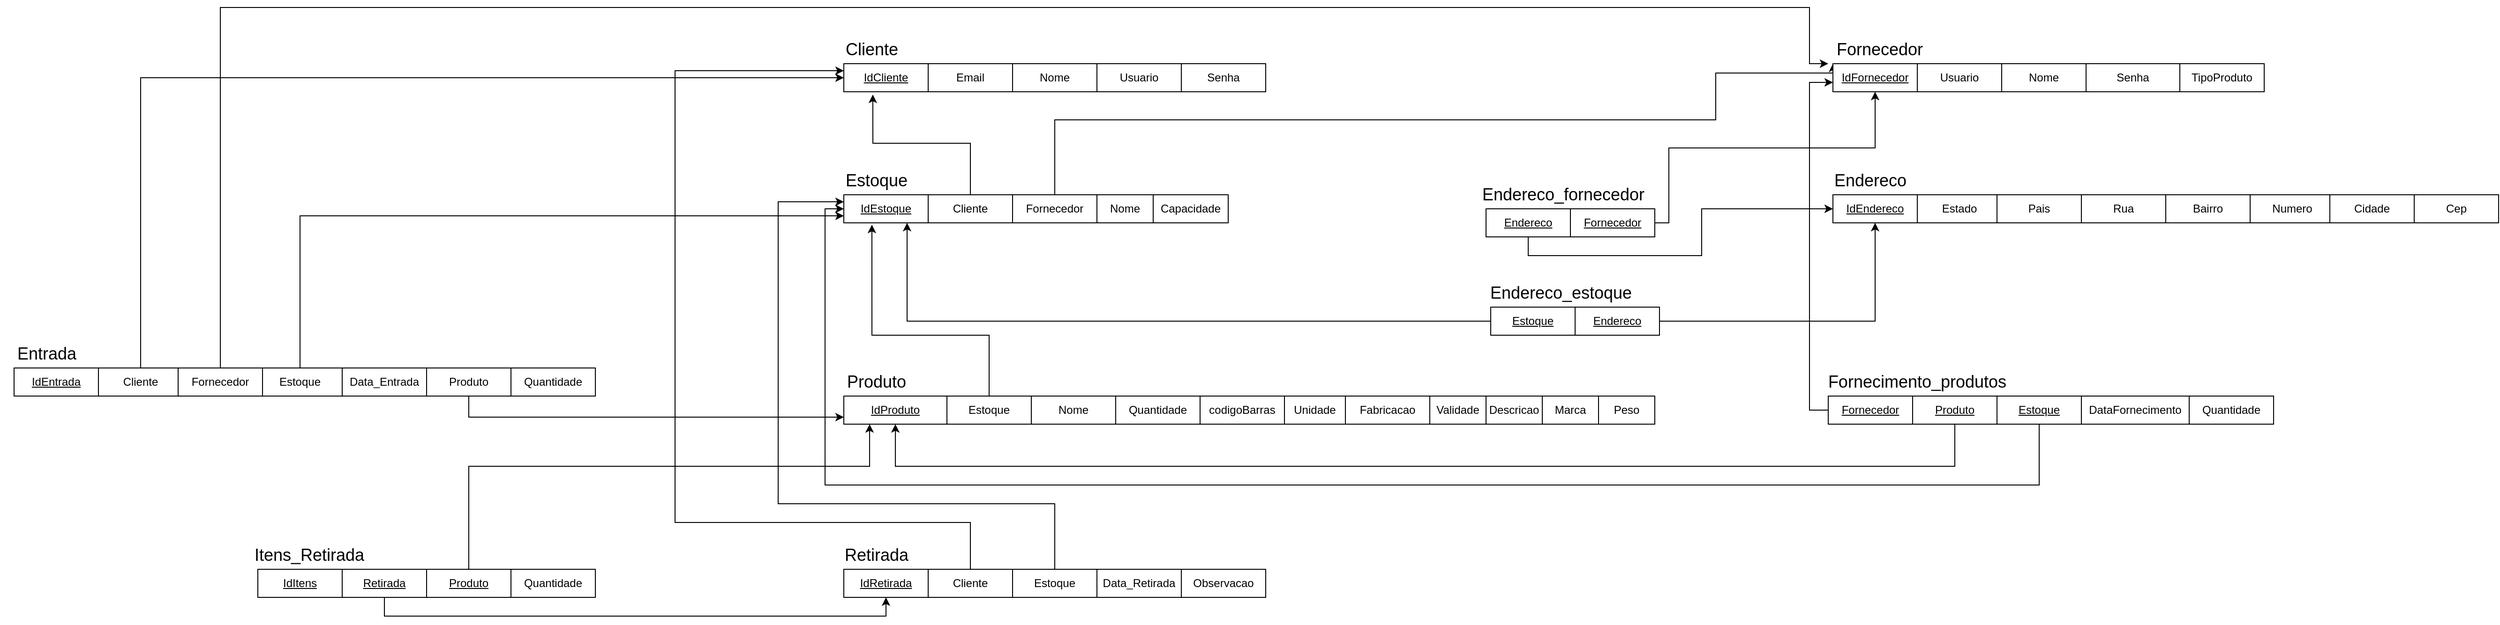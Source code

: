 <mxfile version="17.4.1" type="device"><diagram id="R2lEEEUBdFMjLlhIrx00" name="Page-1"><mxGraphModel dx="1958" dy="450" grid="1" gridSize="10" guides="1" tooltips="1" connect="1" arrows="1" fold="1" page="1" pageScale="1" pageWidth="850" pageHeight="1100" math="0" shadow="0" extFonts="Permanent Marker^https://fonts.googleapis.com/css?family=Permanent+Marker"><root><mxCell id="0"/><mxCell id="1" parent="0"/><mxCell id="tUyxJOWkCWkyIacpQDSF-2" value="&lt;u&gt;IdCliente&lt;/u&gt;" style="rounded=0;whiteSpace=wrap;html=1;" parent="1" vertex="1"><mxGeometry x="70" y="120" width="90" height="30" as="geometry"/></mxCell><mxCell id="tUyxJOWkCWkyIacpQDSF-4" value="&lt;font style=&quot;font-size: 18px&quot;&gt;Cliente&lt;br&gt;&lt;/font&gt;" style="text;html=1;strokeColor=none;fillColor=none;align=center;verticalAlign=middle;whiteSpace=wrap;rounded=0;" parent="1" vertex="1"><mxGeometry x="50" y="90" width="100" height="30" as="geometry"/></mxCell><mxCell id="tUyxJOWkCWkyIacpQDSF-8" value="Telefone" style="rounded=0;whiteSpace=wrap;html=1;" parent="1" vertex="1"><mxGeometry x="250" y="120" width="90" height="30" as="geometry"/></mxCell><mxCell id="tUyxJOWkCWkyIacpQDSF-9" value="Senha" style="rounded=0;whiteSpace=wrap;html=1;" parent="1" vertex="1"><mxGeometry x="430" y="120" width="90" height="30" as="geometry"/></mxCell><mxCell id="tUyxJOWkCWkyIacpQDSF-12" value="&lt;u&gt;IdEstoque&lt;/u&gt;" style="rounded=0;whiteSpace=wrap;html=1;" parent="1" vertex="1"><mxGeometry x="70" y="260" width="90" height="30" as="geometry"/></mxCell><mxCell id="tUyxJOWkCWkyIacpQDSF-13" value="&lt;font style=&quot;font-size: 18px&quot;&gt;Estoque&lt;/font&gt;" style="text;html=1;strokeColor=none;fillColor=none;align=center;verticalAlign=middle;whiteSpace=wrap;rounded=0;" parent="1" vertex="1"><mxGeometry x="55" y="230" width="100" height="30" as="geometry"/></mxCell><mxCell id="Jt7vsAdgIKNJyT_0Ymr9-55" style="edgeStyle=orthogonalEdgeStyle;rounded=0;orthogonalLoop=1;jettySize=auto;html=1;exitX=0.5;exitY=0;exitDx=0;exitDy=0;entryX=0;entryY=1;entryDx=0;entryDy=0;" parent="1" source="tUyxJOWkCWkyIacpQDSF-14" target="tUyxJOWkCWkyIacpQDSF-23" edge="1"><mxGeometry relative="1" as="geometry"><Array as="points"><mxPoint x="295" y="180"/><mxPoint x="1000" y="180"/><mxPoint x="1000" y="130"/><mxPoint x="1125" y="130"/></Array></mxGeometry></mxCell><mxCell id="tUyxJOWkCWkyIacpQDSF-14" value="Fornecedor" style="rounded=0;whiteSpace=wrap;html=1;" parent="1" vertex="1"><mxGeometry x="250" y="260" width="90" height="30" as="geometry"/></mxCell><mxCell id="tUyxJOWkCWkyIacpQDSF-20" value="Estado" style="rounded=0;whiteSpace=wrap;html=1;" parent="1" vertex="1"><mxGeometry x="1215" y="260" width="90" height="30" as="geometry"/></mxCell><mxCell id="tUyxJOWkCWkyIacpQDSF-21" value="Pais" style="rounded=0;whiteSpace=wrap;html=1;" parent="1" vertex="1"><mxGeometry x="1300" y="260" width="90" height="30" as="geometry"/></mxCell><mxCell id="tUyxJOWkCWkyIacpQDSF-22" value="&lt;u&gt;IdFornecedor&lt;/u&gt;" style="rounded=0;whiteSpace=wrap;html=1;" parent="1" vertex="1"><mxGeometry x="1125" y="120" width="90" height="30" as="geometry"/></mxCell><mxCell id="tUyxJOWkCWkyIacpQDSF-23" value="&lt;font style=&quot;font-size: 18px&quot;&gt;Fornecedor&lt;/font&gt;" style="text;html=1;strokeColor=none;fillColor=none;align=center;verticalAlign=middle;whiteSpace=wrap;rounded=0;" parent="1" vertex="1"><mxGeometry x="1125" y="90" width="100" height="30" as="geometry"/></mxCell><mxCell id="tUyxJOWkCWkyIacpQDSF-24" value="Usuario" style="rounded=0;whiteSpace=wrap;html=1;" parent="1" vertex="1"><mxGeometry x="1215" y="120" width="90" height="30" as="geometry"/></mxCell><mxCell id="tUyxJOWkCWkyIacpQDSF-25" value="Senha" style="rounded=0;whiteSpace=wrap;html=1;" parent="1" vertex="1"><mxGeometry x="1395" y="120" width="100" height="30" as="geometry"/></mxCell><mxCell id="tUyxJOWkCWkyIacpQDSF-26" value="TipoProduto" style="rounded=0;whiteSpace=wrap;html=1;" parent="1" vertex="1"><mxGeometry x="1495" y="120" width="90" height="30" as="geometry"/></mxCell><mxCell id="tUyxJOWkCWkyIacpQDSF-27" value="DataFornecimento" style="rounded=0;whiteSpace=wrap;html=1;" parent="1" vertex="1"><mxGeometry x="1390" y="475" width="115" height="30" as="geometry"/></mxCell><mxCell id="tUyxJOWkCWkyIacpQDSF-29" value="Nome" style="rounded=0;whiteSpace=wrap;html=1;" parent="1" vertex="1"><mxGeometry x="1305" y="120" width="90" height="30" as="geometry"/></mxCell><mxCell id="tUyxJOWkCWkyIacpQDSF-30" value="&lt;font style=&quot;font-size: 18px&quot;&gt;Fornecimento_produtos&lt;br&gt;&lt;/font&gt;" style="text;html=1;strokeColor=none;fillColor=none;align=center;verticalAlign=middle;whiteSpace=wrap;rounded=0;" parent="1" vertex="1"><mxGeometry x="1105" y="445" width="220" height="30" as="geometry"/></mxCell><mxCell id="Jt7vsAdgIKNJyT_0Ymr9-50" style="edgeStyle=orthogonalEdgeStyle;rounded=0;orthogonalLoop=1;jettySize=auto;html=1;exitX=0;exitY=0.5;exitDx=0;exitDy=0;" parent="1" source="tUyxJOWkCWkyIacpQDSF-31" edge="1"><mxGeometry relative="1" as="geometry"><mxPoint x="1125" y="140" as="targetPoint"/><Array as="points"><mxPoint x="1100" y="490"/><mxPoint x="1100" y="140"/></Array></mxGeometry></mxCell><mxCell id="tUyxJOWkCWkyIacpQDSF-31" value="&lt;u&gt;Fornecedor&lt;/u&gt;" style="rounded=0;whiteSpace=wrap;html=1;" parent="1" vertex="1"><mxGeometry x="1120" y="475" width="90" height="30" as="geometry"/></mxCell><mxCell id="Jt7vsAdgIKNJyT_0Ymr9-47" style="edgeStyle=orthogonalEdgeStyle;rounded=0;orthogonalLoop=1;jettySize=auto;html=1;exitX=0.5;exitY=1;exitDx=0;exitDy=0;entryX=0.5;entryY=1;entryDx=0;entryDy=0;" parent="1" source="tUyxJOWkCWkyIacpQDSF-32" target="tUyxJOWkCWkyIacpQDSF-57" edge="1"><mxGeometry relative="1" as="geometry"><Array as="points"><mxPoint x="1255" y="550"/><mxPoint x="125" y="550"/></Array></mxGeometry></mxCell><mxCell id="tUyxJOWkCWkyIacpQDSF-32" value="&lt;u&gt;Produto&lt;/u&gt;" style="rounded=0;whiteSpace=wrap;html=1;" parent="1" vertex="1"><mxGeometry x="1210" y="475" width="90" height="30" as="geometry"/></mxCell><mxCell id="tUyxJOWkCWkyIacpQDSF-33" value="Quantidade" style="rounded=0;whiteSpace=wrap;html=1;" parent="1" vertex="1"><mxGeometry x="1505" y="475" width="90" height="30" as="geometry"/></mxCell><mxCell id="tUyxJOWkCWkyIacpQDSF-36" value="Email" style="rounded=0;whiteSpace=wrap;html=1;" parent="1" vertex="1"><mxGeometry x="160" y="120" width="90" height="30" as="geometry"/></mxCell><mxCell id="Jt7vsAdgIKNJyT_0Ymr9-37" style="edgeStyle=orthogonalEdgeStyle;rounded=0;orthogonalLoop=1;jettySize=auto;html=1;exitX=0.5;exitY=0;exitDx=0;exitDy=0;entryX=0.344;entryY=1.1;entryDx=0;entryDy=0;entryPerimeter=0;" parent="1" source="tUyxJOWkCWkyIacpQDSF-38" target="tUyxJOWkCWkyIacpQDSF-2" edge="1"><mxGeometry relative="1" as="geometry"/></mxCell><mxCell id="tUyxJOWkCWkyIacpQDSF-38" value="Cliente" style="rounded=0;whiteSpace=wrap;html=1;" parent="1" vertex="1"><mxGeometry x="160" y="260" width="90" height="30" as="geometry"/></mxCell><mxCell id="tUyxJOWkCWkyIacpQDSF-44" value="Quantidade" style="rounded=0;whiteSpace=wrap;html=1;" parent="1" vertex="1"><mxGeometry x="360" y="475" width="90" height="30" as="geometry"/></mxCell><mxCell id="tUyxJOWkCWkyIacpQDSF-45" value="&lt;font style=&quot;font-size: 18px&quot;&gt;Produto&lt;br&gt;&lt;/font&gt;" style="text;html=1;strokeColor=none;fillColor=none;align=center;verticalAlign=middle;whiteSpace=wrap;rounded=0;" parent="1" vertex="1"><mxGeometry x="65" y="445" width="80" height="30" as="geometry"/></mxCell><mxCell id="Jt7vsAdgIKNJyT_0Ymr9-45" style="edgeStyle=orthogonalEdgeStyle;rounded=0;orthogonalLoop=1;jettySize=auto;html=1;exitX=0.5;exitY=0;exitDx=0;exitDy=0;entryX=0.333;entryY=1.067;entryDx=0;entryDy=0;entryPerimeter=0;" parent="1" source="tUyxJOWkCWkyIacpQDSF-46" target="tUyxJOWkCWkyIacpQDSF-12" edge="1"><mxGeometry relative="1" as="geometry"><Array as="points"><mxPoint x="225" y="410"/><mxPoint x="100" y="410"/></Array></mxGeometry></mxCell><mxCell id="tUyxJOWkCWkyIacpQDSF-46" value="Estoque" style="rounded=0;whiteSpace=wrap;html=1;" parent="1" vertex="1"><mxGeometry x="180" y="475" width="90" height="30" as="geometry"/></mxCell><mxCell id="tUyxJOWkCWkyIacpQDSF-47" value="Nome" style="rounded=0;whiteSpace=wrap;html=1;" parent="1" vertex="1"><mxGeometry x="270" y="475" width="90" height="30" as="geometry"/></mxCell><mxCell id="tUyxJOWkCWkyIacpQDSF-57" value="&lt;u&gt;IdProduto&lt;/u&gt;" style="rounded=0;whiteSpace=wrap;html=1;" parent="1" vertex="1"><mxGeometry x="70" y="475" width="110" height="30" as="geometry"/></mxCell><mxCell id="tUyxJOWkCWkyIacpQDSF-68" value="Estado" style="rounded=0;whiteSpace=wrap;html=1;" parent="1" vertex="1"><mxGeometry x="1215" y="260" width="90" height="30" as="geometry"/></mxCell><mxCell id="JjJyZn63x57A14R5w8kf-1" value="Nome" style="rounded=0;whiteSpace=wrap;html=1;" parent="1" vertex="1"><mxGeometry x="250" y="120" width="90" height="30" as="geometry"/></mxCell><mxCell id="JjJyZn63x57A14R5w8kf-2" value="Usuario" style="rounded=0;whiteSpace=wrap;html=1;" parent="1" vertex="1"><mxGeometry x="340" y="120" width="90" height="30" as="geometry"/></mxCell><mxCell id="Jt7vsAdgIKNJyT_0Ymr9-1" value="Rua" style="rounded=0;whiteSpace=wrap;html=1;" parent="1" vertex="1"><mxGeometry x="1390" y="260" width="90" height="30" as="geometry"/></mxCell><mxCell id="Jt7vsAdgIKNJyT_0Ymr9-2" value="Bairro" style="rounded=0;whiteSpace=wrap;html=1;" parent="1" vertex="1"><mxGeometry x="1480" y="260" width="90" height="30" as="geometry"/></mxCell><mxCell id="Jt7vsAdgIKNJyT_0Ymr9-3" value="Numero" style="rounded=0;whiteSpace=wrap;html=1;" parent="1" vertex="1"><mxGeometry x="1570" y="260" width="90" height="30" as="geometry"/></mxCell><mxCell id="Jt7vsAdgIKNJyT_0Ymr9-4" value="Cidade" style="rounded=0;whiteSpace=wrap;html=1;" parent="1" vertex="1"><mxGeometry x="1655" y="260" width="90" height="30" as="geometry"/></mxCell><mxCell id="Jt7vsAdgIKNJyT_0Ymr9-5" value="Cep" style="rounded=0;whiteSpace=wrap;html=1;" parent="1" vertex="1"><mxGeometry x="1745" y="260" width="90" height="30" as="geometry"/></mxCell><mxCell id="Jt7vsAdgIKNJyT_0Ymr9-9" value="Estado" style="rounded=0;whiteSpace=wrap;html=1;" parent="1" vertex="1"><mxGeometry x="1215" y="260" width="90" height="30" as="geometry"/></mxCell><mxCell id="Jt7vsAdgIKNJyT_0Ymr9-10" value="Pais" style="rounded=0;whiteSpace=wrap;html=1;" parent="1" vertex="1"><mxGeometry x="1300" y="260" width="90" height="30" as="geometry"/></mxCell><mxCell id="Jt7vsAdgIKNJyT_0Ymr9-11" value="&lt;u&gt;IdEndereco&lt;/u&gt;" style="rounded=0;whiteSpace=wrap;html=1;" parent="1" vertex="1"><mxGeometry x="1125" y="260" width="90" height="30" as="geometry"/></mxCell><mxCell id="Jt7vsAdgIKNJyT_0Ymr9-12" value="&lt;font style=&quot;font-size: 18px&quot;&gt;Endereco&lt;/font&gt;" style="text;html=1;strokeColor=none;fillColor=none;align=center;verticalAlign=middle;whiteSpace=wrap;rounded=0;" parent="1" vertex="1"><mxGeometry x="1135" y="230" width="60" height="30" as="geometry"/></mxCell><mxCell id="Jt7vsAdgIKNJyT_0Ymr9-14" value="Estado" style="rounded=0;whiteSpace=wrap;html=1;" parent="1" vertex="1"><mxGeometry x="1215" y="260" width="90" height="30" as="geometry"/></mxCell><mxCell id="Jt7vsAdgIKNJyT_0Ymr9-15" value="Pais" style="rounded=0;whiteSpace=wrap;html=1;" parent="1" vertex="1"><mxGeometry x="1300" y="260" width="90" height="30" as="geometry"/></mxCell><mxCell id="Jt7vsAdgIKNJyT_0Ymr9-16" value="Bairro" style="rounded=0;whiteSpace=wrap;html=1;" parent="1" vertex="1"><mxGeometry x="1480" y="260" width="90" height="30" as="geometry"/></mxCell><mxCell id="Jt7vsAdgIKNJyT_0Ymr9-19" value="codigoBarras" style="rounded=0;whiteSpace=wrap;html=1;" parent="1" vertex="1"><mxGeometry x="450" y="475" width="90" height="30" as="geometry"/></mxCell><mxCell id="Jt7vsAdgIKNJyT_0Ymr9-20" value="Unidade" style="rounded=0;whiteSpace=wrap;html=1;" parent="1" vertex="1"><mxGeometry x="540" y="475" width="65" height="30" as="geometry"/></mxCell><mxCell id="Jt7vsAdgIKNJyT_0Ymr9-21" value="Fabricacao" style="rounded=0;whiteSpace=wrap;html=1;" parent="1" vertex="1"><mxGeometry x="605" y="475" width="90" height="30" as="geometry"/></mxCell><mxCell id="Jt7vsAdgIKNJyT_0Ymr9-22" value="Validade" style="rounded=0;whiteSpace=wrap;html=1;" parent="1" vertex="1"><mxGeometry x="695" y="475" width="60" height="30" as="geometry"/></mxCell><mxCell id="Jt7vsAdgIKNJyT_0Ymr9-23" value="Descricao" style="rounded=0;whiteSpace=wrap;html=1;" parent="1" vertex="1"><mxGeometry x="755" y="475" width="60" height="30" as="geometry"/></mxCell><mxCell id="Jt7vsAdgIKNJyT_0Ymr9-24" value="Marca" style="rounded=0;whiteSpace=wrap;html=1;" parent="1" vertex="1"><mxGeometry x="815" y="475" width="60" height="30" as="geometry"/></mxCell><mxCell id="Jt7vsAdgIKNJyT_0Ymr9-25" value="Peso" style="rounded=0;whiteSpace=wrap;html=1;" parent="1" vertex="1"><mxGeometry x="875" y="475" width="60" height="30" as="geometry"/></mxCell><mxCell id="EiQkcS5JCDMW3QNPUQI9-1" style="edgeStyle=orthogonalEdgeStyle;rounded=0;orthogonalLoop=1;jettySize=auto;html=1;exitX=0.5;exitY=1;exitDx=0;exitDy=0;entryX=0;entryY=0.5;entryDx=0;entryDy=0;" parent="1" source="Jt7vsAdgIKNJyT_0Ymr9-26" target="tUyxJOWkCWkyIacpQDSF-12" edge="1"><mxGeometry relative="1" as="geometry"><Array as="points"><mxPoint x="1345" y="570"/><mxPoint x="50" y="570"/><mxPoint x="50" y="275"/></Array></mxGeometry></mxCell><mxCell id="Jt7vsAdgIKNJyT_0Ymr9-26" value="&lt;u&gt;Estoque&lt;/u&gt;" style="rounded=0;whiteSpace=wrap;html=1;" parent="1" vertex="1"><mxGeometry x="1300" y="475" width="90" height="30" as="geometry"/></mxCell><mxCell id="Jt7vsAdgIKNJyT_0Ymr9-44" style="edgeStyle=orthogonalEdgeStyle;rounded=0;orthogonalLoop=1;jettySize=auto;html=1;exitX=0;exitY=0.5;exitDx=0;exitDy=0;entryX=0.75;entryY=1;entryDx=0;entryDy=0;" parent="1" source="Jt7vsAdgIKNJyT_0Ymr9-27" target="tUyxJOWkCWkyIacpQDSF-12" edge="1"><mxGeometry relative="1" as="geometry"/></mxCell><mxCell id="Jt7vsAdgIKNJyT_0Ymr9-27" value="&lt;u&gt;Estoque&lt;/u&gt;" style="rounded=0;whiteSpace=wrap;html=1;" parent="1" vertex="1"><mxGeometry x="760" y="380" width="90" height="30" as="geometry"/></mxCell><mxCell id="Jt7vsAdgIKNJyT_0Ymr9-28" value="&lt;font style=&quot;font-size: 18px&quot;&gt;Endereco_estoque&lt;/font&gt;" style="text;html=1;strokeColor=none;fillColor=none;align=center;verticalAlign=middle;whiteSpace=wrap;rounded=0;" parent="1" vertex="1"><mxGeometry x="785" y="350" width="100" height="30" as="geometry"/></mxCell><mxCell id="Jt7vsAdgIKNJyT_0Ymr9-49" style="edgeStyle=orthogonalEdgeStyle;rounded=0;orthogonalLoop=1;jettySize=auto;html=1;exitX=1;exitY=0.5;exitDx=0;exitDy=0;entryX=0.5;entryY=1;entryDx=0;entryDy=0;" parent="1" source="Jt7vsAdgIKNJyT_0Ymr9-30" target="Jt7vsAdgIKNJyT_0Ymr9-11" edge="1"><mxGeometry relative="1" as="geometry"/></mxCell><mxCell id="Jt7vsAdgIKNJyT_0Ymr9-30" value="&lt;u&gt;Endereco&lt;/u&gt;" style="rounded=0;whiteSpace=wrap;html=1;" parent="1" vertex="1"><mxGeometry x="850" y="380" width="90" height="30" as="geometry"/></mxCell><mxCell id="Jt7vsAdgIKNJyT_0Ymr9-57" style="edgeStyle=orthogonalEdgeStyle;rounded=0;orthogonalLoop=1;jettySize=auto;html=1;exitX=0.5;exitY=1;exitDx=0;exitDy=0;entryX=0;entryY=0.5;entryDx=0;entryDy=0;" parent="1" source="Jt7vsAdgIKNJyT_0Ymr9-31" target="Jt7vsAdgIKNJyT_0Ymr9-11" edge="1"><mxGeometry relative="1" as="geometry"/></mxCell><mxCell id="Jt7vsAdgIKNJyT_0Ymr9-31" value="&lt;u&gt;Endereco&lt;/u&gt;" style="rounded=0;whiteSpace=wrap;html=1;" parent="1" vertex="1"><mxGeometry x="755" y="275" width="90" height="30" as="geometry"/></mxCell><mxCell id="Jt7vsAdgIKNJyT_0Ymr9-32" value="&lt;font style=&quot;font-size: 18px&quot;&gt;Endereco_fornecedor&lt;/font&gt;" style="text;html=1;strokeColor=none;fillColor=none;align=center;verticalAlign=middle;whiteSpace=wrap;rounded=0;" parent="1" vertex="1"><mxGeometry x="790" y="245" width="95" height="30" as="geometry"/></mxCell><mxCell id="Jt7vsAdgIKNJyT_0Ymr9-56" style="edgeStyle=orthogonalEdgeStyle;rounded=0;orthogonalLoop=1;jettySize=auto;html=1;exitX=1;exitY=0.5;exitDx=0;exitDy=0;entryX=0.5;entryY=1;entryDx=0;entryDy=0;" parent="1" source="Jt7vsAdgIKNJyT_0Ymr9-33" target="tUyxJOWkCWkyIacpQDSF-22" edge="1"><mxGeometry relative="1" as="geometry"><Array as="points"><mxPoint x="950" y="290"/><mxPoint x="950" y="210"/><mxPoint x="1170" y="210"/></Array></mxGeometry></mxCell><mxCell id="Jt7vsAdgIKNJyT_0Ymr9-33" value="&lt;u&gt;Fornecedor&lt;/u&gt;" style="rounded=0;whiteSpace=wrap;html=1;" parent="1" vertex="1"><mxGeometry x="845" y="275" width="90" height="30" as="geometry"/></mxCell><mxCell id="Jt7vsAdgIKNJyT_0Ymr9-34" value="Nome" style="rounded=0;whiteSpace=wrap;html=1;" parent="1" vertex="1"><mxGeometry x="340" y="260" width="60" height="30" as="geometry"/></mxCell><mxCell id="Jt7vsAdgIKNJyT_0Ymr9-35" value="Capacidade" style="rounded=0;whiteSpace=wrap;html=1;" parent="1" vertex="1"><mxGeometry x="400" y="260" width="80" height="30" as="geometry"/></mxCell><mxCell id="6sxcFiGtws0jymwEgpJq-1" value="&lt;u&gt;IdRetirada&lt;br&gt;&lt;/u&gt;" style="rounded=0;whiteSpace=wrap;html=1;" parent="1" vertex="1"><mxGeometry x="70" y="660" width="90" height="30" as="geometry"/></mxCell><mxCell id="6sxcFiGtws0jymwEgpJq-2" value="&lt;font style=&quot;font-size: 18px&quot;&gt;Retirada&lt;br&gt;&lt;/font&gt;" style="text;html=1;strokeColor=none;fillColor=none;align=center;verticalAlign=middle;whiteSpace=wrap;rounded=0;" parent="1" vertex="1"><mxGeometry x="55" y="630" width="100" height="30" as="geometry"/></mxCell><mxCell id="6sxcFiGtws0jymwEgpJq-31" style="edgeStyle=orthogonalEdgeStyle;rounded=0;orthogonalLoop=1;jettySize=auto;html=1;exitX=0.5;exitY=0;exitDx=0;exitDy=0;entryX=0;entryY=0.25;entryDx=0;entryDy=0;" parent="1" source="6sxcFiGtws0jymwEgpJq-3" target="tUyxJOWkCWkyIacpQDSF-12" edge="1"><mxGeometry relative="1" as="geometry"><Array as="points"><mxPoint x="295" y="590"/><mxPoint y="590"/><mxPoint y="268"/></Array></mxGeometry></mxCell><mxCell id="6sxcFiGtws0jymwEgpJq-3" value="Estoque" style="rounded=0;whiteSpace=wrap;html=1;" parent="1" vertex="1"><mxGeometry x="250" y="660" width="90" height="30" as="geometry"/></mxCell><mxCell id="6sxcFiGtws0jymwEgpJq-30" style="edgeStyle=orthogonalEdgeStyle;rounded=0;orthogonalLoop=1;jettySize=auto;html=1;exitX=0.5;exitY=0;exitDx=0;exitDy=0;entryX=0;entryY=0.25;entryDx=0;entryDy=0;" parent="1" source="6sxcFiGtws0jymwEgpJq-4" target="tUyxJOWkCWkyIacpQDSF-2" edge="1"><mxGeometry relative="1" as="geometry"><Array as="points"><mxPoint x="205" y="610"/><mxPoint x="-110" y="610"/><mxPoint x="-110" y="128"/></Array></mxGeometry></mxCell><mxCell id="6sxcFiGtws0jymwEgpJq-4" value="Cliente" style="rounded=0;whiteSpace=wrap;html=1;" parent="1" vertex="1"><mxGeometry x="160" y="660" width="90" height="30" as="geometry"/></mxCell><mxCell id="6sxcFiGtws0jymwEgpJq-5" value="Data_Retirada" style="rounded=0;whiteSpace=wrap;html=1;" parent="1" vertex="1"><mxGeometry x="340" y="660" width="90" height="30" as="geometry"/></mxCell><mxCell id="6sxcFiGtws0jymwEgpJq-6" value="Observacao" style="rounded=0;whiteSpace=wrap;html=1;" parent="1" vertex="1"><mxGeometry x="430" y="660" width="90" height="30" as="geometry"/></mxCell><mxCell id="6sxcFiGtws0jymwEgpJq-21" value="&lt;u&gt;IdItens&lt;br&gt;&lt;/u&gt;" style="rounded=0;whiteSpace=wrap;html=1;" parent="1" vertex="1"><mxGeometry x="-555" y="660" width="90" height="30" as="geometry"/></mxCell><mxCell id="6sxcFiGtws0jymwEgpJq-22" value="&lt;font style=&quot;font-size: 18px&quot;&gt;Itens_Retirada&lt;br&gt;&lt;/font&gt;" style="text;html=1;strokeColor=none;fillColor=none;align=center;verticalAlign=middle;whiteSpace=wrap;rounded=0;" parent="1" vertex="1"><mxGeometry x="-550" y="630" width="100" height="30" as="geometry"/></mxCell><mxCell id="6sxcFiGtws0jymwEgpJq-46" style="edgeStyle=orthogonalEdgeStyle;rounded=0;orthogonalLoop=1;jettySize=auto;html=1;exitX=0.5;exitY=0;exitDx=0;exitDy=0;entryX=0.25;entryY=1;entryDx=0;entryDy=0;" parent="1" source="6sxcFiGtws0jymwEgpJq-23" target="tUyxJOWkCWkyIacpQDSF-57" edge="1"><mxGeometry relative="1" as="geometry"><Array as="points"><mxPoint x="-330" y="550"/><mxPoint x="98" y="550"/></Array></mxGeometry></mxCell><mxCell id="6sxcFiGtws0jymwEgpJq-23" value="&lt;u&gt;Produto&lt;/u&gt;" style="rounded=0;whiteSpace=wrap;html=1;" parent="1" vertex="1"><mxGeometry x="-375" y="660" width="90" height="30" as="geometry"/></mxCell><mxCell id="6sxcFiGtws0jymwEgpJq-45" style="edgeStyle=orthogonalEdgeStyle;rounded=0;orthogonalLoop=1;jettySize=auto;html=1;exitX=0.5;exitY=1;exitDx=0;exitDy=0;entryX=0.5;entryY=1;entryDx=0;entryDy=0;" parent="1" source="6sxcFiGtws0jymwEgpJq-24" target="6sxcFiGtws0jymwEgpJq-1" edge="1"><mxGeometry relative="1" as="geometry"/></mxCell><mxCell id="6sxcFiGtws0jymwEgpJq-24" value="&lt;u&gt;Retirada&lt;/u&gt;" style="rounded=0;whiteSpace=wrap;html=1;" parent="1" vertex="1"><mxGeometry x="-465" y="660" width="90" height="30" as="geometry"/></mxCell><mxCell id="6sxcFiGtws0jymwEgpJq-25" value="Quantidade" style="rounded=0;whiteSpace=wrap;html=1;" parent="1" vertex="1"><mxGeometry x="-285" y="660" width="90" height="30" as="geometry"/></mxCell><mxCell id="6sxcFiGtws0jymwEgpJq-32" value="&lt;u&gt;IdEntrada&lt;br&gt;&lt;/u&gt;" style="rounded=0;whiteSpace=wrap;html=1;" parent="1" vertex="1"><mxGeometry x="-815" y="445" width="90" height="30" as="geometry"/></mxCell><mxCell id="6sxcFiGtws0jymwEgpJq-33" value="&lt;font style=&quot;font-size: 18px&quot;&gt;Entrada&lt;br&gt;&lt;/font&gt;" style="text;html=1;strokeColor=none;fillColor=none;align=center;verticalAlign=middle;whiteSpace=wrap;rounded=0;" parent="1" vertex="1"><mxGeometry x="-830" y="415" width="100" height="30" as="geometry"/></mxCell><mxCell id="6sxcFiGtws0jymwEgpJq-41" style="edgeStyle=orthogonalEdgeStyle;rounded=0;orthogonalLoop=1;jettySize=auto;html=1;exitX=0.5;exitY=0;exitDx=0;exitDy=0;entryX=0;entryY=0.75;entryDx=0;entryDy=0;" parent="1" source="6sxcFiGtws0jymwEgpJq-34" target="tUyxJOWkCWkyIacpQDSF-12" edge="1"><mxGeometry relative="1" as="geometry"/></mxCell><mxCell id="6sxcFiGtws0jymwEgpJq-34" value="Estoque" style="rounded=0;whiteSpace=wrap;html=1;" parent="1" vertex="1"><mxGeometry x="-555" y="445" width="90" height="30" as="geometry"/></mxCell><mxCell id="6sxcFiGtws0jymwEgpJq-44" style="edgeStyle=orthogonalEdgeStyle;rounded=0;orthogonalLoop=1;jettySize=auto;html=1;exitX=0.5;exitY=0;exitDx=0;exitDy=0;entryX=0;entryY=0.5;entryDx=0;entryDy=0;" parent="1" source="6sxcFiGtws0jymwEgpJq-35" target="tUyxJOWkCWkyIacpQDSF-2" edge="1"><mxGeometry relative="1" as="geometry"/></mxCell><mxCell id="6sxcFiGtws0jymwEgpJq-35" value="Cliente" style="rounded=0;whiteSpace=wrap;html=1;" parent="1" vertex="1"><mxGeometry x="-725" y="445" width="90" height="30" as="geometry"/></mxCell><mxCell id="6sxcFiGtws0jymwEgpJq-36" value="Data_Entrada" style="rounded=0;whiteSpace=wrap;html=1;" parent="1" vertex="1"><mxGeometry x="-465" y="445" width="90" height="30" as="geometry"/></mxCell><mxCell id="6sxcFiGtws0jymwEgpJq-40" style="edgeStyle=orthogonalEdgeStyle;rounded=0;orthogonalLoop=1;jettySize=auto;html=1;exitX=0.5;exitY=1;exitDx=0;exitDy=0;entryX=0;entryY=0.75;entryDx=0;entryDy=0;" parent="1" source="6sxcFiGtws0jymwEgpJq-37" target="tUyxJOWkCWkyIacpQDSF-57" edge="1"><mxGeometry relative="1" as="geometry"/></mxCell><mxCell id="6sxcFiGtws0jymwEgpJq-37" value="Produto" style="rounded=0;whiteSpace=wrap;html=1;" parent="1" vertex="1"><mxGeometry x="-375" y="445" width="90" height="30" as="geometry"/></mxCell><mxCell id="6sxcFiGtws0jymwEgpJq-38" value="Quantidade" style="rounded=0;whiteSpace=wrap;html=1;" parent="1" vertex="1"><mxGeometry x="-285" y="445" width="90" height="30" as="geometry"/></mxCell><mxCell id="6sxcFiGtws0jymwEgpJq-43" style="edgeStyle=orthogonalEdgeStyle;rounded=0;orthogonalLoop=1;jettySize=auto;html=1;exitX=0.5;exitY=0;exitDx=0;exitDy=0;" parent="1" source="6sxcFiGtws0jymwEgpJq-39" edge="1"><mxGeometry relative="1" as="geometry"><mxPoint x="1120" y="120" as="targetPoint"/><Array as="points"><mxPoint x="-595" y="60"/><mxPoint x="1100" y="60"/><mxPoint x="1100" y="120"/></Array></mxGeometry></mxCell><mxCell id="6sxcFiGtws0jymwEgpJq-39" value="Fornecedor" style="rounded=0;whiteSpace=wrap;html=1;" parent="1" vertex="1"><mxGeometry x="-640" y="445" width="90" height="30" as="geometry"/></mxCell></root></mxGraphModel></diagram></mxfile>